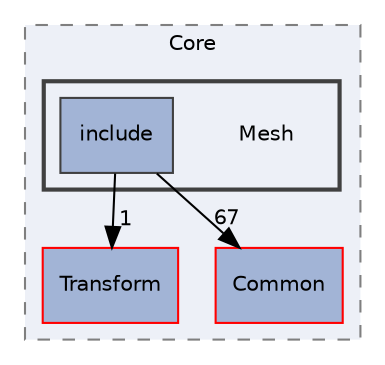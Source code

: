 digraph "Mesh"
{
 // LATEX_PDF_SIZE
  edge [fontname="Helvetica",fontsize="10",labelfontname="Helvetica",labelfontsize="10"];
  node [fontname="Helvetica",fontsize="10",shape=record];
  compound=true
  subgraph clusterdir_cac7f9cecb9aa42a0bd05452dddd8a21 {
    graph [ bgcolor="#edf0f7", pencolor="grey50", style="filled,dashed,", label="Core", fontname="Helvetica", fontsize="10", URL="dir_cac7f9cecb9aa42a0bd05452dddd8a21.html"]
  dir_6a74394530d20d7df929c672ed9fa8ba [shape=box, label="Transform", style="filled,", fillcolor="#a2b4d6", color="red", URL="dir_6a74394530d20d7df929c672ed9fa8ba.html"];
  dir_d38764bbd2ed2fce86b6f67aad6c8758 [shape=box, label="Common", style="filled,", fillcolor="#a2b4d6", color="red", URL="dir_d38764bbd2ed2fce86b6f67aad6c8758.html"];
  subgraph clusterdir_ccbf6776bad025584c31b55d4bd83604 {
    graph [ bgcolor="#edf0f7", pencolor="grey25", style="filled,bold,", label="", fontname="Helvetica", fontsize="10", URL="dir_ccbf6776bad025584c31b55d4bd83604.html"]
    dir_ccbf6776bad025584c31b55d4bd83604 [shape=plaintext, label="Mesh"];
  dir_16104ed4d16fb7da231395513901522b [shape=box, label="include", style="filled,", fillcolor="#a2b4d6", color="grey25", URL="dir_16104ed4d16fb7da231395513901522b.html"];
  }
  }
  dir_16104ed4d16fb7da231395513901522b->dir_6a74394530d20d7df929c672ed9fa8ba [headlabel="1", labeldistance=1.5 headhref="dir_000068_000236.html"];
  dir_16104ed4d16fb7da231395513901522b->dir_d38764bbd2ed2fce86b6f67aad6c8758 [headlabel="67", labeldistance=1.5 headhref="dir_000068_000010.html"];
}
